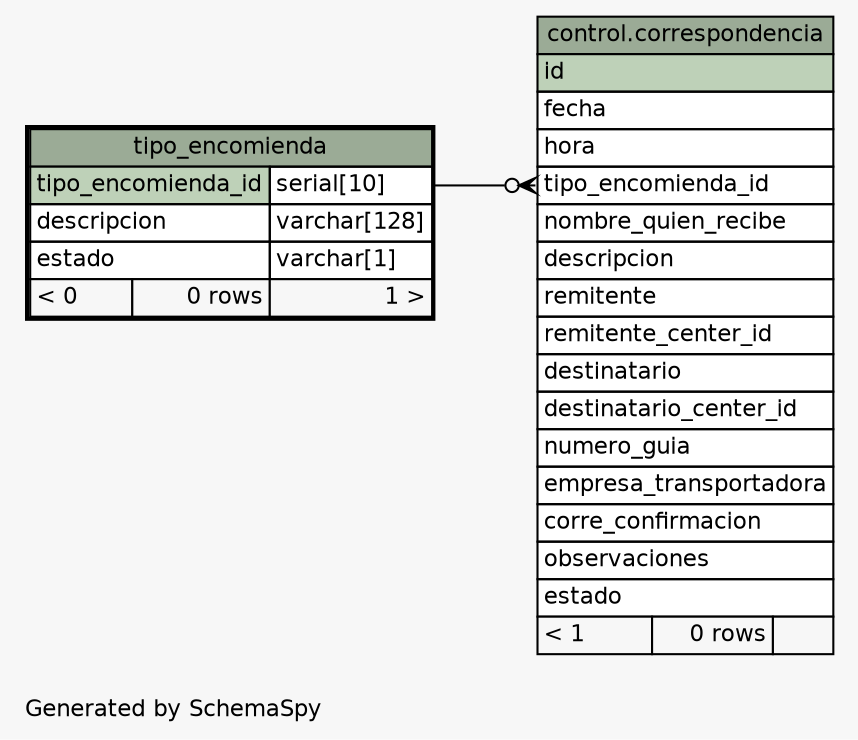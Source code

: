 // dot 2.26.3 on Linux 3.2.0-4-686-pae
// SchemaSpy rev 590
digraph "oneDegreeRelationshipsDiagram" {
  graph [
    rankdir="RL"
    bgcolor="#f7f7f7"
    label="\nGenerated by SchemaSpy"
    labeljust="l"
    nodesep="0.18"
    ranksep="0.46"
    fontname="Helvetica"
    fontsize="11"
  ];
  node [
    fontname="Helvetica"
    fontsize="11"
    shape="plaintext"
  ];
  edge [
    arrowsize="0.8"
  ];
  "control.correspondencia":"tipo_encomienda_id":w -> "tipo_encomienda":"tipo_encomienda_id.type":e [arrowhead=none dir=back arrowtail=crowodot];
  "control.correspondencia" [
    label=<
    <TABLE BORDER="0" CELLBORDER="1" CELLSPACING="0" BGCOLOR="#ffffff">
      <TR><TD COLSPAN="3" BGCOLOR="#9bab96" ALIGN="CENTER">control.correspondencia</TD></TR>
      <TR><TD PORT="id" COLSPAN="3" BGCOLOR="#bed1b8" ALIGN="LEFT">id</TD></TR>
      <TR><TD PORT="fecha" COLSPAN="3" ALIGN="LEFT">fecha</TD></TR>
      <TR><TD PORT="hora" COLSPAN="3" ALIGN="LEFT">hora</TD></TR>
      <TR><TD PORT="tipo_encomienda_id" COLSPAN="3" ALIGN="LEFT">tipo_encomienda_id</TD></TR>
      <TR><TD PORT="nombre_quien_recibe" COLSPAN="3" ALIGN="LEFT">nombre_quien_recibe</TD></TR>
      <TR><TD PORT="descripcion" COLSPAN="3" ALIGN="LEFT">descripcion</TD></TR>
      <TR><TD PORT="remitente" COLSPAN="3" ALIGN="LEFT">remitente</TD></TR>
      <TR><TD PORT="remitente_center_id" COLSPAN="3" ALIGN="LEFT">remitente_center_id</TD></TR>
      <TR><TD PORT="destinatario" COLSPAN="3" ALIGN="LEFT">destinatario</TD></TR>
      <TR><TD PORT="destinatario_center_id" COLSPAN="3" ALIGN="LEFT">destinatario_center_id</TD></TR>
      <TR><TD PORT="numero_guia" COLSPAN="3" ALIGN="LEFT">numero_guia</TD></TR>
      <TR><TD PORT="empresa_transportadora" COLSPAN="3" ALIGN="LEFT">empresa_transportadora</TD></TR>
      <TR><TD PORT="corre_confirmacion" COLSPAN="3" ALIGN="LEFT">corre_confirmacion</TD></TR>
      <TR><TD PORT="observaciones" COLSPAN="3" ALIGN="LEFT">observaciones</TD></TR>
      <TR><TD PORT="estado" COLSPAN="3" ALIGN="LEFT">estado</TD></TR>
      <TR><TD ALIGN="LEFT" BGCOLOR="#f7f7f7">&lt; 1</TD><TD ALIGN="RIGHT" BGCOLOR="#f7f7f7">0 rows</TD><TD ALIGN="RIGHT" BGCOLOR="#f7f7f7">  </TD></TR>
    </TABLE>>
    URL="../../control/tables/correspondencia.html"
    tooltip="control.correspondencia"
  ];
  "tipo_encomienda" [
    label=<
    <TABLE BORDER="2" CELLBORDER="1" CELLSPACING="0" BGCOLOR="#ffffff">
      <TR><TD COLSPAN="3" BGCOLOR="#9bab96" ALIGN="CENTER">tipo_encomienda</TD></TR>
      <TR><TD PORT="tipo_encomienda_id" COLSPAN="2" BGCOLOR="#bed1b8" ALIGN="LEFT">tipo_encomienda_id</TD><TD PORT="tipo_encomienda_id.type" ALIGN="LEFT">serial[10]</TD></TR>
      <TR><TD PORT="descripcion" COLSPAN="2" ALIGN="LEFT">descripcion</TD><TD PORT="descripcion.type" ALIGN="LEFT">varchar[128]</TD></TR>
      <TR><TD PORT="estado" COLSPAN="2" ALIGN="LEFT">estado</TD><TD PORT="estado.type" ALIGN="LEFT">varchar[1]</TD></TR>
      <TR><TD ALIGN="LEFT" BGCOLOR="#f7f7f7">&lt; 0</TD><TD ALIGN="RIGHT" BGCOLOR="#f7f7f7">0 rows</TD><TD ALIGN="RIGHT" BGCOLOR="#f7f7f7">1 &gt;</TD></TR>
    </TABLE>>
    URL="tipo_encomienda.html"
    tooltip="tipo_encomienda"
  ];
}
